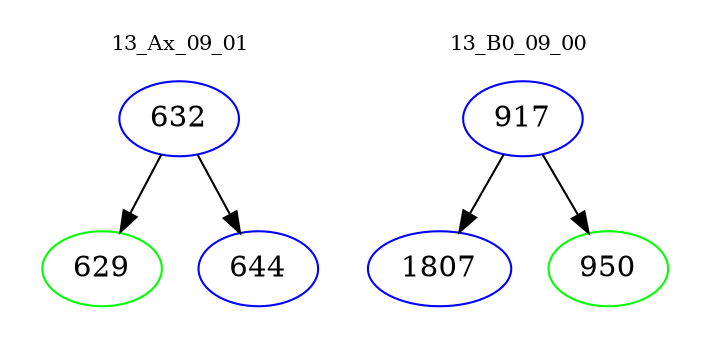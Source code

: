 digraph{
subgraph cluster_0 {
color = white
label = "13_Ax_09_01";
fontsize=10;
T0_632 [label="632", color="blue"]
T0_632 -> T0_629 [color="black"]
T0_629 [label="629", color="green"]
T0_632 -> T0_644 [color="black"]
T0_644 [label="644", color="blue"]
}
subgraph cluster_1 {
color = white
label = "13_B0_09_00";
fontsize=10;
T1_917 [label="917", color="blue"]
T1_917 -> T1_1807 [color="black"]
T1_1807 [label="1807", color="blue"]
T1_917 -> T1_950 [color="black"]
T1_950 [label="950", color="green"]
}
}
